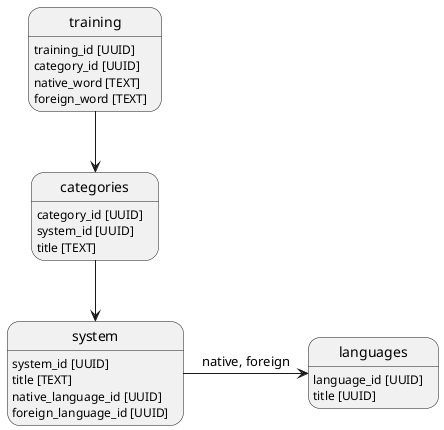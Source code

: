 @startuml

languages: language_id [UUID]
languages: title [UUID]

system: system_id [UUID]
system: title [TEXT]
system: native_language_id [UUID]
system: foreign_language_id [UUID]
system -> languages: native, foreign

categories: category_id [UUID]
categories: system_id [UUID]
categories: title [TEXT]
categories --> system

training: training_id [UUID]
training: category_id [UUID]
training: native_word [TEXT]
training: foreign_word [TEXT]
training --> categories

@enduml